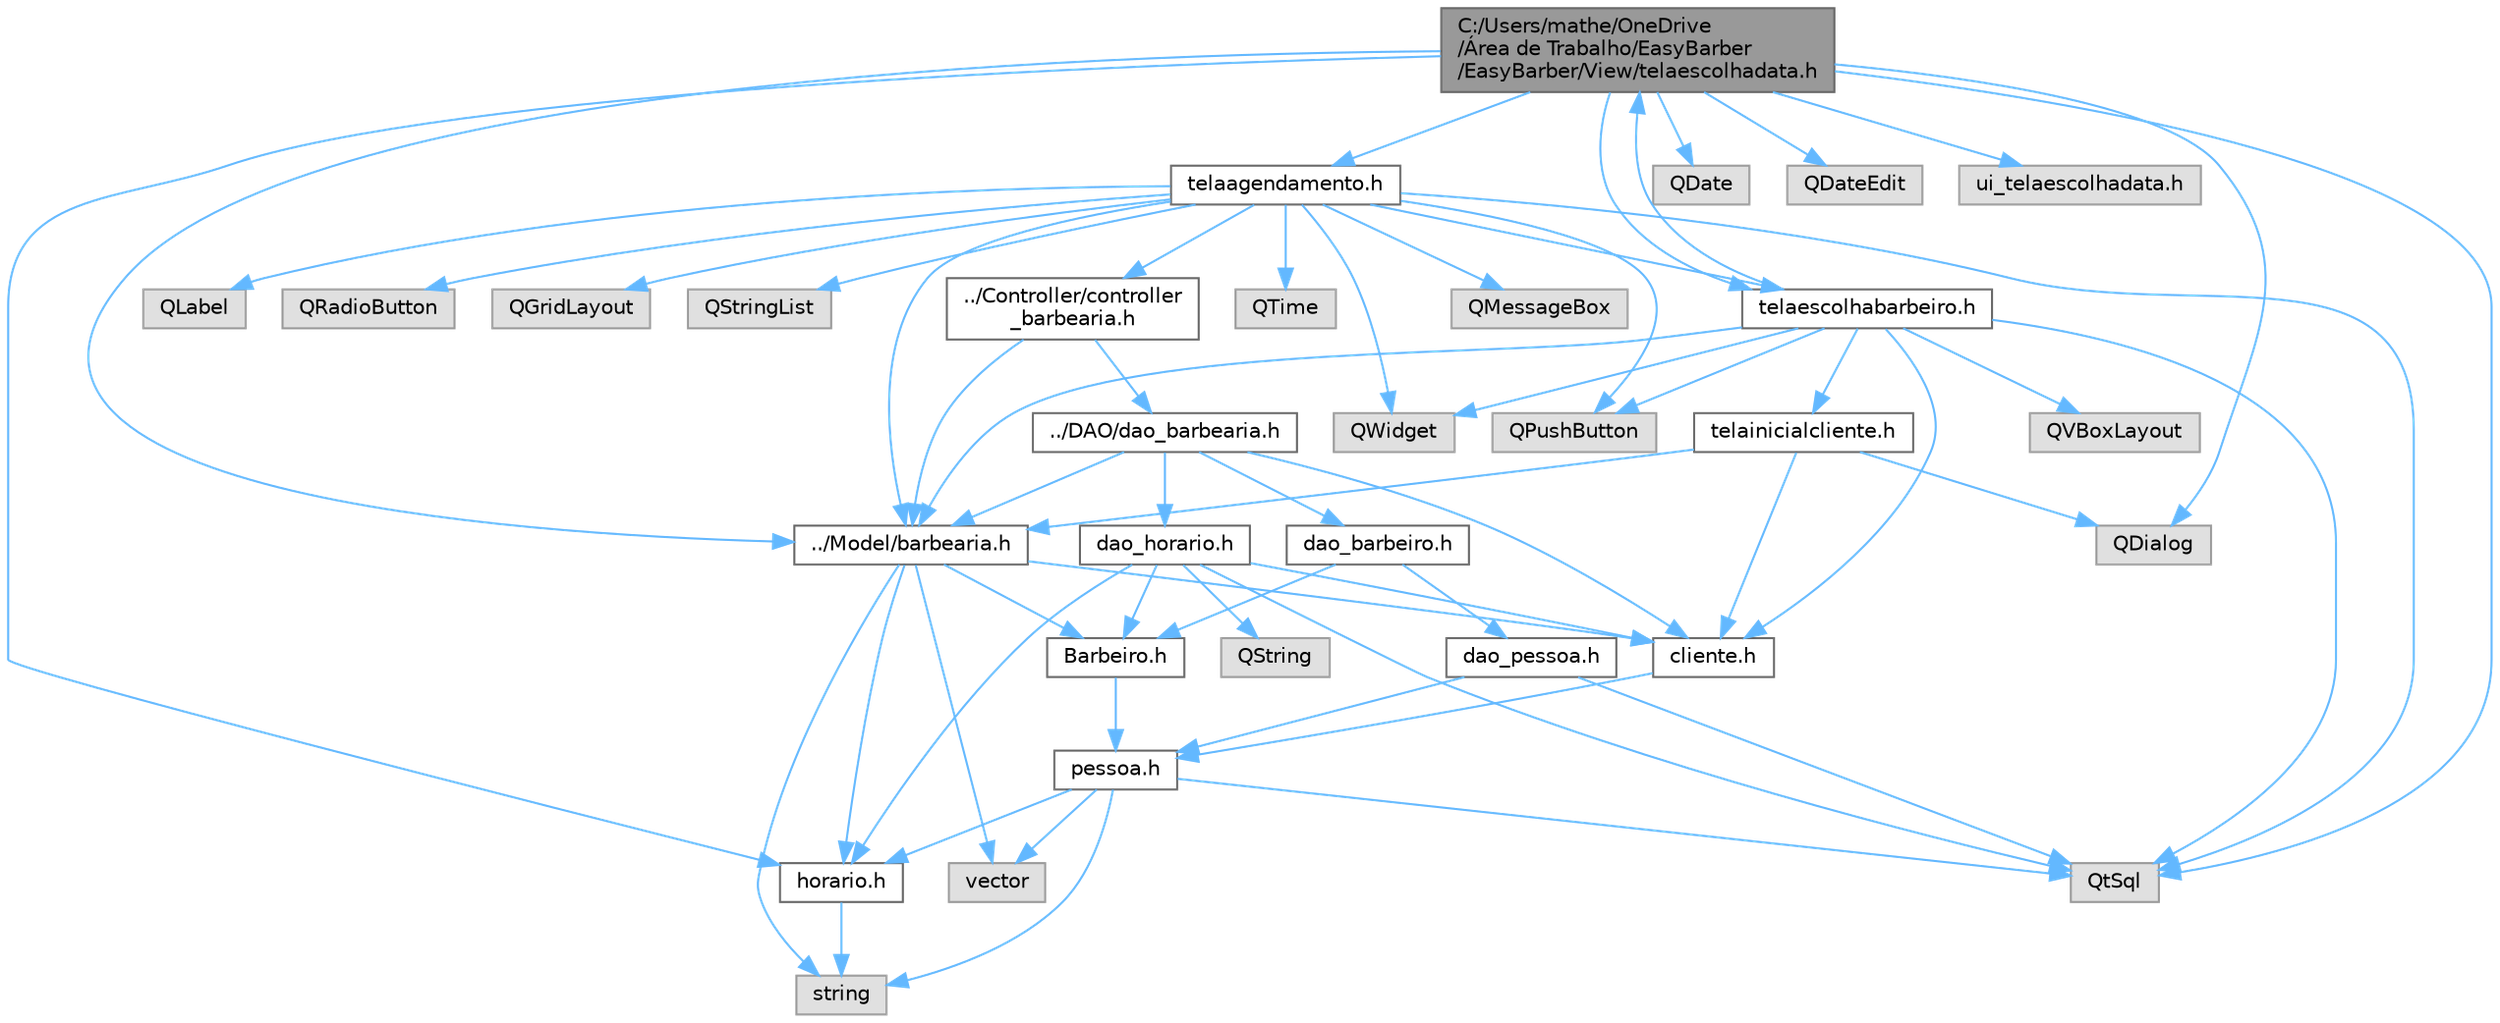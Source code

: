digraph "C:/Users/mathe/OneDrive/Área de Trabalho/EasyBarber/EasyBarber/View/telaescolhadata.h"
{
 // LATEX_PDF_SIZE
  bgcolor="transparent";
  edge [fontname=Helvetica,fontsize=10,labelfontname=Helvetica,labelfontsize=10];
  node [fontname=Helvetica,fontsize=10,shape=box,height=0.2,width=0.4];
  Node1 [id="Node000001",label="C:/Users/mathe/OneDrive\l/Área de Trabalho/EasyBarber\l/EasyBarber/View/telaescolhadata.h",height=0.2,width=0.4,color="gray40", fillcolor="grey60", style="filled", fontcolor="black",tooltip=" "];
  Node1 -> Node2 [id="edge1_Node000001_Node000002",color="steelblue1",style="solid",tooltip=" "];
  Node2 [id="Node000002",label="../Model/barbearia.h",height=0.2,width=0.4,color="grey40", fillcolor="white", style="filled",URL="$barbearia_8h.html",tooltip=" "];
  Node2 -> Node3 [id="edge2_Node000002_Node000003",color="steelblue1",style="solid",tooltip=" "];
  Node3 [id="Node000003",label="string",height=0.2,width=0.4,color="grey60", fillcolor="#E0E0E0", style="filled",tooltip=" "];
  Node2 -> Node4 [id="edge3_Node000002_Node000004",color="steelblue1",style="solid",tooltip=" "];
  Node4 [id="Node000004",label="vector",height=0.2,width=0.4,color="grey60", fillcolor="#E0E0E0", style="filled",tooltip=" "];
  Node2 -> Node5 [id="edge4_Node000002_Node000005",color="steelblue1",style="solid",tooltip=" "];
  Node5 [id="Node000005",label="Barbeiro.h",height=0.2,width=0.4,color="grey40", fillcolor="white", style="filled",URL="$_barbeiro_8h.html",tooltip=" "];
  Node5 -> Node6 [id="edge5_Node000005_Node000006",color="steelblue1",style="solid",tooltip=" "];
  Node6 [id="Node000006",label="pessoa.h",height=0.2,width=0.4,color="grey40", fillcolor="white", style="filled",URL="$pessoa_8h.html",tooltip=" "];
  Node6 -> Node7 [id="edge6_Node000006_Node000007",color="steelblue1",style="solid",tooltip=" "];
  Node7 [id="Node000007",label="QtSql",height=0.2,width=0.4,color="grey60", fillcolor="#E0E0E0", style="filled",tooltip=" "];
  Node6 -> Node3 [id="edge7_Node000006_Node000003",color="steelblue1",style="solid",tooltip=" "];
  Node6 -> Node4 [id="edge8_Node000006_Node000004",color="steelblue1",style="solid",tooltip=" "];
  Node6 -> Node8 [id="edge9_Node000006_Node000008",color="steelblue1",style="solid",tooltip=" "];
  Node8 [id="Node000008",label="horario.h",height=0.2,width=0.4,color="grey40", fillcolor="white", style="filled",URL="$_horario_8h.html",tooltip=" "];
  Node8 -> Node3 [id="edge10_Node000008_Node000003",color="steelblue1",style="solid",tooltip=" "];
  Node2 -> Node9 [id="edge11_Node000002_Node000009",color="steelblue1",style="solid",tooltip=" "];
  Node9 [id="Node000009",label="cliente.h",height=0.2,width=0.4,color="grey40", fillcolor="white", style="filled",URL="$_cliente_8h.html",tooltip=" "];
  Node9 -> Node6 [id="edge12_Node000009_Node000006",color="steelblue1",style="solid",tooltip=" "];
  Node2 -> Node8 [id="edge13_Node000002_Node000008",color="steelblue1",style="solid",tooltip=" "];
  Node1 -> Node10 [id="edge14_Node000001_Node000010",color="steelblue1",style="solid",tooltip=" "];
  Node10 [id="Node000010",label="QDialog",height=0.2,width=0.4,color="grey60", fillcolor="#E0E0E0", style="filled",tooltip=" "];
  Node1 -> Node11 [id="edge15_Node000001_Node000011",color="steelblue1",style="solid",tooltip=" "];
  Node11 [id="Node000011",label="QDate",height=0.2,width=0.4,color="grey60", fillcolor="#E0E0E0", style="filled",tooltip=" "];
  Node1 -> Node12 [id="edge16_Node000001_Node000012",color="steelblue1",style="solid",tooltip=" "];
  Node12 [id="Node000012",label="QDateEdit",height=0.2,width=0.4,color="grey60", fillcolor="#E0E0E0", style="filled",tooltip=" "];
  Node1 -> Node7 [id="edge17_Node000001_Node000007",color="steelblue1",style="solid",tooltip=" "];
  Node1 -> Node13 [id="edge18_Node000001_Node000013",color="steelblue1",style="solid",tooltip=" "];
  Node13 [id="Node000013",label="ui_telaescolhadata.h",height=0.2,width=0.4,color="grey60", fillcolor="#E0E0E0", style="filled",tooltip=" "];
  Node1 -> Node8 [id="edge19_Node000001_Node000008",color="steelblue1",style="solid",tooltip=" "];
  Node1 -> Node14 [id="edge20_Node000001_Node000014",color="steelblue1",style="solid",tooltip=" "];
  Node14 [id="Node000014",label="telaescolhabarbeiro.h",height=0.2,width=0.4,color="grey40", fillcolor="white", style="filled",URL="$telaescolhabarbeiro_8h.html",tooltip=" "];
  Node14 -> Node15 [id="edge21_Node000014_Node000015",color="steelblue1",style="solid",tooltip=" "];
  Node15 [id="Node000015",label="QWidget",height=0.2,width=0.4,color="grey60", fillcolor="#E0E0E0", style="filled",tooltip=" "];
  Node14 -> Node16 [id="edge22_Node000014_Node000016",color="steelblue1",style="solid",tooltip=" "];
  Node16 [id="Node000016",label="QVBoxLayout",height=0.2,width=0.4,color="grey60", fillcolor="#E0E0E0", style="filled",tooltip=" "];
  Node14 -> Node17 [id="edge23_Node000014_Node000017",color="steelblue1",style="solid",tooltip=" "];
  Node17 [id="Node000017",label="QPushButton",height=0.2,width=0.4,color="grey60", fillcolor="#E0E0E0", style="filled",tooltip=" "];
  Node14 -> Node7 [id="edge24_Node000014_Node000007",color="steelblue1",style="solid",tooltip=" "];
  Node14 -> Node2 [id="edge25_Node000014_Node000002",color="steelblue1",style="solid",tooltip=" "];
  Node14 -> Node9 [id="edge26_Node000014_Node000009",color="steelblue1",style="solid",tooltip=" "];
  Node14 -> Node1 [id="edge27_Node000014_Node000001",color="steelblue1",style="solid",tooltip=" "];
  Node14 -> Node18 [id="edge28_Node000014_Node000018",color="steelblue1",style="solid",tooltip=" "];
  Node18 [id="Node000018",label="telainicialcliente.h",height=0.2,width=0.4,color="grey40", fillcolor="white", style="filled",URL="$telainicialcliente_8h.html",tooltip=" "];
  Node18 -> Node10 [id="edge29_Node000018_Node000010",color="steelblue1",style="solid",tooltip=" "];
  Node18 -> Node9 [id="edge30_Node000018_Node000009",color="steelblue1",style="solid",tooltip=" "];
  Node18 -> Node2 [id="edge31_Node000018_Node000002",color="steelblue1",style="solid",tooltip=" "];
  Node1 -> Node19 [id="edge32_Node000001_Node000019",color="steelblue1",style="solid",tooltip=" "];
  Node19 [id="Node000019",label="telaagendamento.h",height=0.2,width=0.4,color="grey40", fillcolor="white", style="filled",URL="$telaagendamento_8h.html",tooltip=" "];
  Node19 -> Node15 [id="edge33_Node000019_Node000015",color="steelblue1",style="solid",tooltip=" "];
  Node19 -> Node20 [id="edge34_Node000019_Node000020",color="steelblue1",style="solid",tooltip=" "];
  Node20 [id="Node000020",label="QLabel",height=0.2,width=0.4,color="grey60", fillcolor="#E0E0E0", style="filled",tooltip=" "];
  Node19 -> Node21 [id="edge35_Node000019_Node000021",color="steelblue1",style="solid",tooltip=" "];
  Node21 [id="Node000021",label="QRadioButton",height=0.2,width=0.4,color="grey60", fillcolor="#E0E0E0", style="filled",tooltip=" "];
  Node19 -> Node22 [id="edge36_Node000019_Node000022",color="steelblue1",style="solid",tooltip=" "];
  Node22 [id="Node000022",label="QGridLayout",height=0.2,width=0.4,color="grey60", fillcolor="#E0E0E0", style="filled",tooltip=" "];
  Node19 -> Node23 [id="edge37_Node000019_Node000023",color="steelblue1",style="solid",tooltip=" "];
  Node23 [id="Node000023",label="QStringList",height=0.2,width=0.4,color="grey60", fillcolor="#E0E0E0", style="filled",tooltip=" "];
  Node19 -> Node17 [id="edge38_Node000019_Node000017",color="steelblue1",style="solid",tooltip=" "];
  Node19 -> Node24 [id="edge39_Node000019_Node000024",color="steelblue1",style="solid",tooltip=" "];
  Node24 [id="Node000024",label="QTime",height=0.2,width=0.4,color="grey60", fillcolor="#E0E0E0", style="filled",tooltip=" "];
  Node19 -> Node7 [id="edge40_Node000019_Node000007",color="steelblue1",style="solid",tooltip=" "];
  Node19 -> Node2 [id="edge41_Node000019_Node000002",color="steelblue1",style="solid",tooltip=" "];
  Node19 -> Node14 [id="edge42_Node000019_Node000014",color="steelblue1",style="solid",tooltip=" "];
  Node19 -> Node25 [id="edge43_Node000019_Node000025",color="steelblue1",style="solid",tooltip=" "];
  Node25 [id="Node000025",label="QMessageBox",height=0.2,width=0.4,color="grey60", fillcolor="#E0E0E0", style="filled",tooltip=" "];
  Node19 -> Node26 [id="edge44_Node000019_Node000026",color="steelblue1",style="solid",tooltip=" "];
  Node26 [id="Node000026",label="../Controller/controller\l_barbearia.h",height=0.2,width=0.4,color="grey40", fillcolor="white", style="filled",URL="$controller__barbearia_8h.html",tooltip=" "];
  Node26 -> Node2 [id="edge45_Node000026_Node000002",color="steelblue1",style="solid",tooltip=" "];
  Node26 -> Node27 [id="edge46_Node000026_Node000027",color="steelblue1",style="solid",tooltip=" "];
  Node27 [id="Node000027",label="../DAO/dao_barbearia.h",height=0.2,width=0.4,color="grey40", fillcolor="white", style="filled",URL="$dao__barbearia_8h.html",tooltip=" "];
  Node27 -> Node9 [id="edge47_Node000027_Node000009",color="steelblue1",style="solid",tooltip=" "];
  Node27 -> Node2 [id="edge48_Node000027_Node000002",color="steelblue1",style="solid",tooltip=" "];
  Node27 -> Node28 [id="edge49_Node000027_Node000028",color="steelblue1",style="solid",tooltip=" "];
  Node28 [id="Node000028",label="dao_barbeiro.h",height=0.2,width=0.4,color="grey40", fillcolor="white", style="filled",URL="$dao__barbeiro_8h.html",tooltip=" "];
  Node28 -> Node29 [id="edge50_Node000028_Node000029",color="steelblue1",style="solid",tooltip=" "];
  Node29 [id="Node000029",label="dao_pessoa.h",height=0.2,width=0.4,color="grey40", fillcolor="white", style="filled",URL="$dao__pessoa_8h.html",tooltip=" "];
  Node29 -> Node7 [id="edge51_Node000029_Node000007",color="steelblue1",style="solid",tooltip=" "];
  Node29 -> Node6 [id="edge52_Node000029_Node000006",color="steelblue1",style="solid",tooltip=" "];
  Node28 -> Node5 [id="edge53_Node000028_Node000005",color="steelblue1",style="solid",tooltip=" "];
  Node27 -> Node30 [id="edge54_Node000027_Node000030",color="steelblue1",style="solid",tooltip=" "];
  Node30 [id="Node000030",label="dao_horario.h",height=0.2,width=0.4,color="grey40", fillcolor="white", style="filled",URL="$dao__horario_8h.html",tooltip=" "];
  Node30 -> Node7 [id="edge55_Node000030_Node000007",color="steelblue1",style="solid",tooltip=" "];
  Node30 -> Node31 [id="edge56_Node000030_Node000031",color="steelblue1",style="solid",tooltip=" "];
  Node31 [id="Node000031",label="QString",height=0.2,width=0.4,color="grey60", fillcolor="#E0E0E0", style="filled",tooltip=" "];
  Node30 -> Node5 [id="edge57_Node000030_Node000005",color="steelblue1",style="solid",tooltip=" "];
  Node30 -> Node9 [id="edge58_Node000030_Node000009",color="steelblue1",style="solid",tooltip=" "];
  Node30 -> Node8 [id="edge59_Node000030_Node000008",color="steelblue1",style="solid",tooltip=" "];
}
